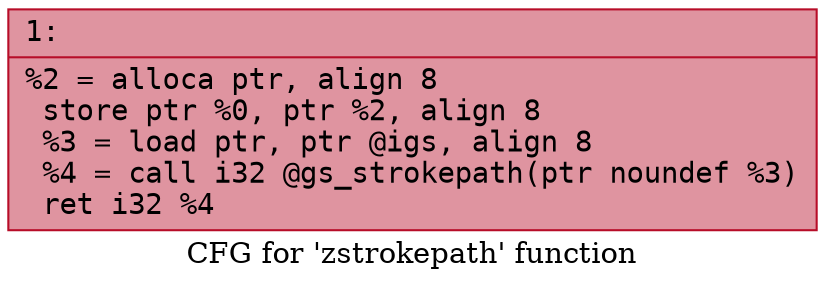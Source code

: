 digraph "CFG for 'zstrokepath' function" {
	label="CFG for 'zstrokepath' function";

	Node0x600002d6ae90 [shape=record,color="#b70d28ff", style=filled, fillcolor="#b70d2870" fontname="Courier",label="{1:\l|  %2 = alloca ptr, align 8\l  store ptr %0, ptr %2, align 8\l  %3 = load ptr, ptr @igs, align 8\l  %4 = call i32 @gs_strokepath(ptr noundef %3)\l  ret i32 %4\l}"];
}

